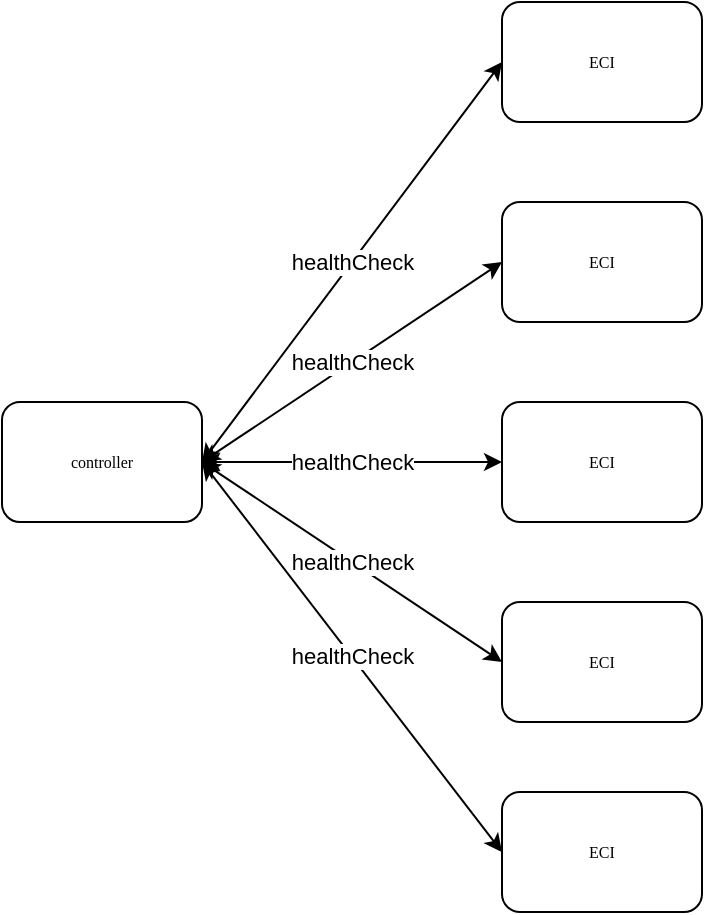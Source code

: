 <mxfile version="15.0.4" type="github">
  <diagram id="7eTMBlnfy5fjPss_4Uad" name="Page-1">
    <mxGraphModel dx="1186" dy="1773" grid="1" gridSize="10" guides="1" tooltips="1" connect="1" arrows="1" fold="1" page="1" pageScale="1" pageWidth="827" pageHeight="1169" math="0" shadow="0">
      <root>
        <mxCell id="0" />
        <mxCell id="1" parent="0" />
        <mxCell id="yCw_BaQZoCX1zB6WZnC3-1" value="controller" style="rounded=1;whiteSpace=wrap;html=1;shadow=0;labelBackgroundColor=none;strokeWidth=1;fontFamily=Verdana;fontSize=8;align=center;" vertex="1" parent="1">
          <mxGeometry x="180" y="-620" width="100" height="60" as="geometry" />
        </mxCell>
        <mxCell id="yCw_BaQZoCX1zB6WZnC3-2" value="ECI" style="rounded=1;whiteSpace=wrap;html=1;shadow=0;labelBackgroundColor=none;strokeWidth=1;fontFamily=Verdana;fontSize=8;align=center;" vertex="1" parent="1">
          <mxGeometry x="430" y="-820" width="100" height="60" as="geometry" />
        </mxCell>
        <mxCell id="yCw_BaQZoCX1zB6WZnC3-3" value="ECI" style="rounded=1;whiteSpace=wrap;html=1;shadow=0;labelBackgroundColor=none;strokeWidth=1;fontFamily=Verdana;fontSize=8;align=center;" vertex="1" parent="1">
          <mxGeometry x="430" y="-720" width="100" height="60" as="geometry" />
        </mxCell>
        <mxCell id="yCw_BaQZoCX1zB6WZnC3-4" value="ECI" style="rounded=1;whiteSpace=wrap;html=1;shadow=0;labelBackgroundColor=none;strokeWidth=1;fontFamily=Verdana;fontSize=8;align=center;" vertex="1" parent="1">
          <mxGeometry x="430" y="-425" width="100" height="60" as="geometry" />
        </mxCell>
        <mxCell id="yCw_BaQZoCX1zB6WZnC3-5" value="ECI" style="rounded=1;whiteSpace=wrap;html=1;shadow=0;labelBackgroundColor=none;strokeWidth=1;fontFamily=Verdana;fontSize=8;align=center;" vertex="1" parent="1">
          <mxGeometry x="430" y="-620" width="100" height="60" as="geometry" />
        </mxCell>
        <mxCell id="yCw_BaQZoCX1zB6WZnC3-6" value="ECI" style="rounded=1;whiteSpace=wrap;html=1;shadow=0;labelBackgroundColor=none;strokeWidth=1;fontFamily=Verdana;fontSize=8;align=center;" vertex="1" parent="1">
          <mxGeometry x="430" y="-520" width="100" height="60" as="geometry" />
        </mxCell>
        <mxCell id="yCw_BaQZoCX1zB6WZnC3-7" value="healthCheck" style="endArrow=classic;startArrow=classic;html=1;exitX=1;exitY=0.5;exitDx=0;exitDy=0;entryX=0;entryY=0.5;entryDx=0;entryDy=0;" edge="1" parent="1" source="yCw_BaQZoCX1zB6WZnC3-1" target="yCw_BaQZoCX1zB6WZnC3-2">
          <mxGeometry width="50" height="50" relative="1" as="geometry">
            <mxPoint x="520" y="-630" as="sourcePoint" />
            <mxPoint x="570" y="-680" as="targetPoint" />
          </mxGeometry>
        </mxCell>
        <mxCell id="yCw_BaQZoCX1zB6WZnC3-8" value="healthCheck" style="endArrow=classic;startArrow=classic;html=1;entryX=0;entryY=0.5;entryDx=0;entryDy=0;" edge="1" parent="1" target="yCw_BaQZoCX1zB6WZnC3-3">
          <mxGeometry width="50" height="50" relative="1" as="geometry">
            <mxPoint x="280" y="-590" as="sourcePoint" />
            <mxPoint x="440" y="-780.0" as="targetPoint" />
          </mxGeometry>
        </mxCell>
        <mxCell id="yCw_BaQZoCX1zB6WZnC3-9" value="healthCheck" style="endArrow=classic;startArrow=classic;html=1;entryX=0;entryY=0.5;entryDx=0;entryDy=0;" edge="1" parent="1" target="yCw_BaQZoCX1zB6WZnC3-5">
          <mxGeometry width="50" height="50" relative="1" as="geometry">
            <mxPoint x="280" y="-590" as="sourcePoint" />
            <mxPoint x="450" y="-770.0" as="targetPoint" />
          </mxGeometry>
        </mxCell>
        <mxCell id="yCw_BaQZoCX1zB6WZnC3-10" value="healthCheck" style="endArrow=classic;startArrow=classic;html=1;entryX=0;entryY=0.5;entryDx=0;entryDy=0;exitX=1;exitY=0.5;exitDx=0;exitDy=0;" edge="1" parent="1" source="yCw_BaQZoCX1zB6WZnC3-1" target="yCw_BaQZoCX1zB6WZnC3-6">
          <mxGeometry width="50" height="50" relative="1" as="geometry">
            <mxPoint x="290" y="-590" as="sourcePoint" />
            <mxPoint x="460" y="-760.0" as="targetPoint" />
          </mxGeometry>
        </mxCell>
        <mxCell id="yCw_BaQZoCX1zB6WZnC3-11" value="healthCheck" style="endArrow=classic;startArrow=classic;html=1;entryX=0;entryY=0.5;entryDx=0;entryDy=0;exitX=1;exitY=0.5;exitDx=0;exitDy=0;" edge="1" parent="1" source="yCw_BaQZoCX1zB6WZnC3-1" target="yCw_BaQZoCX1zB6WZnC3-4">
          <mxGeometry width="50" height="50" relative="1" as="geometry">
            <mxPoint x="290" y="-580" as="sourcePoint" />
            <mxPoint x="440" y="-480" as="targetPoint" />
          </mxGeometry>
        </mxCell>
      </root>
    </mxGraphModel>
  </diagram>
</mxfile>
